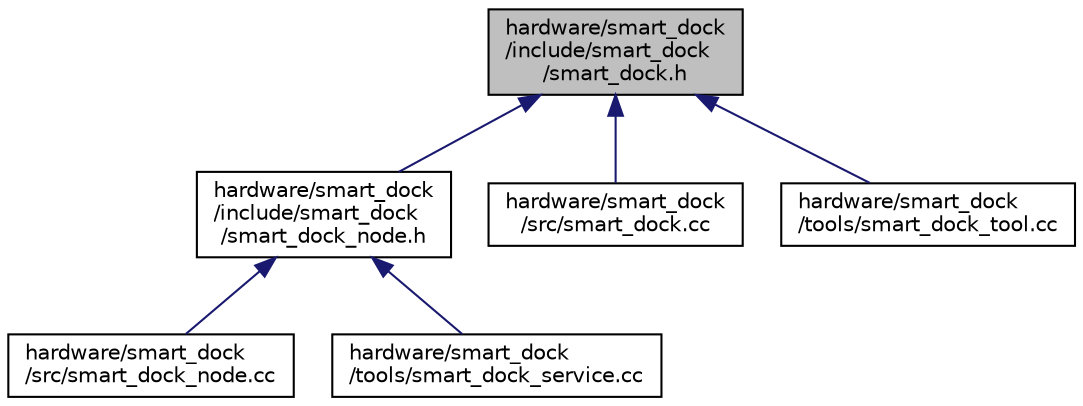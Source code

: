 digraph "hardware/smart_dock/include/smart_dock/smart_dock.h"
{
 // LATEX_PDF_SIZE
  edge [fontname="Helvetica",fontsize="10",labelfontname="Helvetica",labelfontsize="10"];
  node [fontname="Helvetica",fontsize="10",shape=record];
  Node1 [label="hardware/smart_dock\l/include/smart_dock\l/smart_dock.h",height=0.2,width=0.4,color="black", fillcolor="grey75", style="filled", fontcolor="black",tooltip=" "];
  Node1 -> Node2 [dir="back",color="midnightblue",fontsize="10",style="solid",fontname="Helvetica"];
  Node2 [label="hardware/smart_dock\l/include/smart_dock\l/smart_dock_node.h",height=0.2,width=0.4,color="black", fillcolor="white", style="filled",URL="$smart__dock__node_8h.html",tooltip=" "];
  Node2 -> Node3 [dir="back",color="midnightblue",fontsize="10",style="solid",fontname="Helvetica"];
  Node3 [label="hardware/smart_dock\l/src/smart_dock_node.cc",height=0.2,width=0.4,color="black", fillcolor="white", style="filled",URL="$smart__dock__node_8cc.html",tooltip=" "];
  Node2 -> Node4 [dir="back",color="midnightblue",fontsize="10",style="solid",fontname="Helvetica"];
  Node4 [label="hardware/smart_dock\l/tools/smart_dock_service.cc",height=0.2,width=0.4,color="black", fillcolor="white", style="filled",URL="$smart__dock__service_8cc.html",tooltip=" "];
  Node1 -> Node5 [dir="back",color="midnightblue",fontsize="10",style="solid",fontname="Helvetica"];
  Node5 [label="hardware/smart_dock\l/src/smart_dock.cc",height=0.2,width=0.4,color="black", fillcolor="white", style="filled",URL="$smart__dock_8cc.html",tooltip=" "];
  Node1 -> Node6 [dir="back",color="midnightblue",fontsize="10",style="solid",fontname="Helvetica"];
  Node6 [label="hardware/smart_dock\l/tools/smart_dock_tool.cc",height=0.2,width=0.4,color="black", fillcolor="white", style="filled",URL="$smart__dock__tool_8cc.html",tooltip=" "];
}
